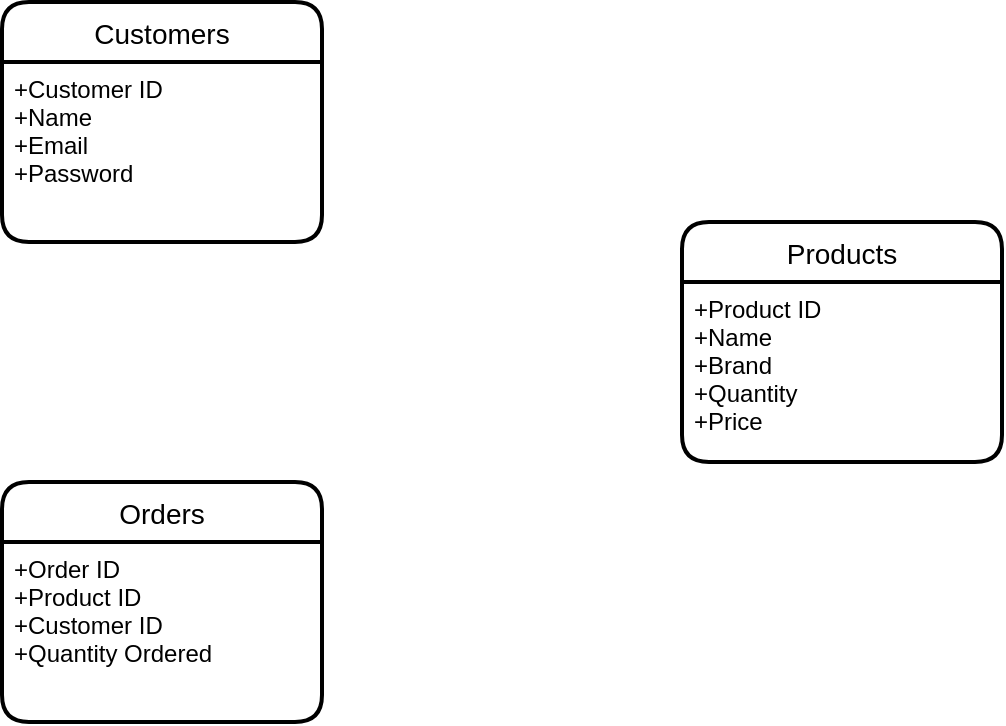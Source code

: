 <mxfile version="12.9.9" type="device"><diagram id="P03wM7nVxxRjR3x7W7P-" name="Page-1"><mxGraphModel dx="868" dy="450" grid="1" gridSize="10" guides="1" tooltips="1" connect="1" arrows="1" fold="1" page="1" pageScale="1" pageWidth="850" pageHeight="1100" math="0" shadow="0"><root><mxCell id="0"/><mxCell id="1" parent="0"/><mxCell id="tMQUC_O7YANYPWLk_MEU-12" value="Customers" style="swimlane;childLayout=stackLayout;horizontal=1;startSize=30;horizontalStack=0;rounded=1;fontSize=14;fontStyle=0;strokeWidth=2;resizeParent=0;resizeLast=1;shadow=0;dashed=0;align=center;" vertex="1" parent="1"><mxGeometry x="120" y="40" width="160" height="120" as="geometry"/></mxCell><mxCell id="tMQUC_O7YANYPWLk_MEU-13" value="+Customer ID&#10;+Name&#10;+Email&#10;+Password" style="align=left;strokeColor=none;fillColor=none;spacingLeft=4;fontSize=12;verticalAlign=top;resizable=0;rotatable=0;part=1;" vertex="1" parent="tMQUC_O7YANYPWLk_MEU-12"><mxGeometry y="30" width="160" height="90" as="geometry"/></mxCell><mxCell id="tMQUC_O7YANYPWLk_MEU-17" value="Products" style="swimlane;childLayout=stackLayout;horizontal=1;startSize=30;horizontalStack=0;rounded=1;fontSize=14;fontStyle=0;strokeWidth=2;resizeParent=0;resizeLast=1;shadow=0;dashed=0;align=center;" vertex="1" parent="1"><mxGeometry x="460" y="150" width="160" height="120" as="geometry"/></mxCell><mxCell id="tMQUC_O7YANYPWLk_MEU-18" value="+Product ID&#10;+Name&#10;+Brand&#10;+Quantity&#10;+Price" style="align=left;strokeColor=none;fillColor=none;spacingLeft=4;fontSize=12;verticalAlign=top;resizable=0;rotatable=0;part=1;" vertex="1" parent="tMQUC_O7YANYPWLk_MEU-17"><mxGeometry y="30" width="160" height="90" as="geometry"/></mxCell><mxCell id="tMQUC_O7YANYPWLk_MEU-14" value="Orders" style="swimlane;childLayout=stackLayout;horizontal=1;startSize=30;horizontalStack=0;rounded=1;fontSize=14;fontStyle=0;strokeWidth=2;resizeParent=0;resizeLast=1;shadow=0;dashed=0;align=center;" vertex="1" parent="1"><mxGeometry x="120" y="280" width="160" height="120" as="geometry"/></mxCell><mxCell id="tMQUC_O7YANYPWLk_MEU-15" value="+Order ID&#10;+Product ID&#10;+Customer ID&#10;+Quantity Ordered" style="align=left;strokeColor=none;fillColor=none;spacingLeft=4;fontSize=12;verticalAlign=top;resizable=0;rotatable=0;part=1;" vertex="1" parent="tMQUC_O7YANYPWLk_MEU-14"><mxGeometry y="30" width="160" height="90" as="geometry"/></mxCell></root></mxGraphModel></diagram></mxfile>